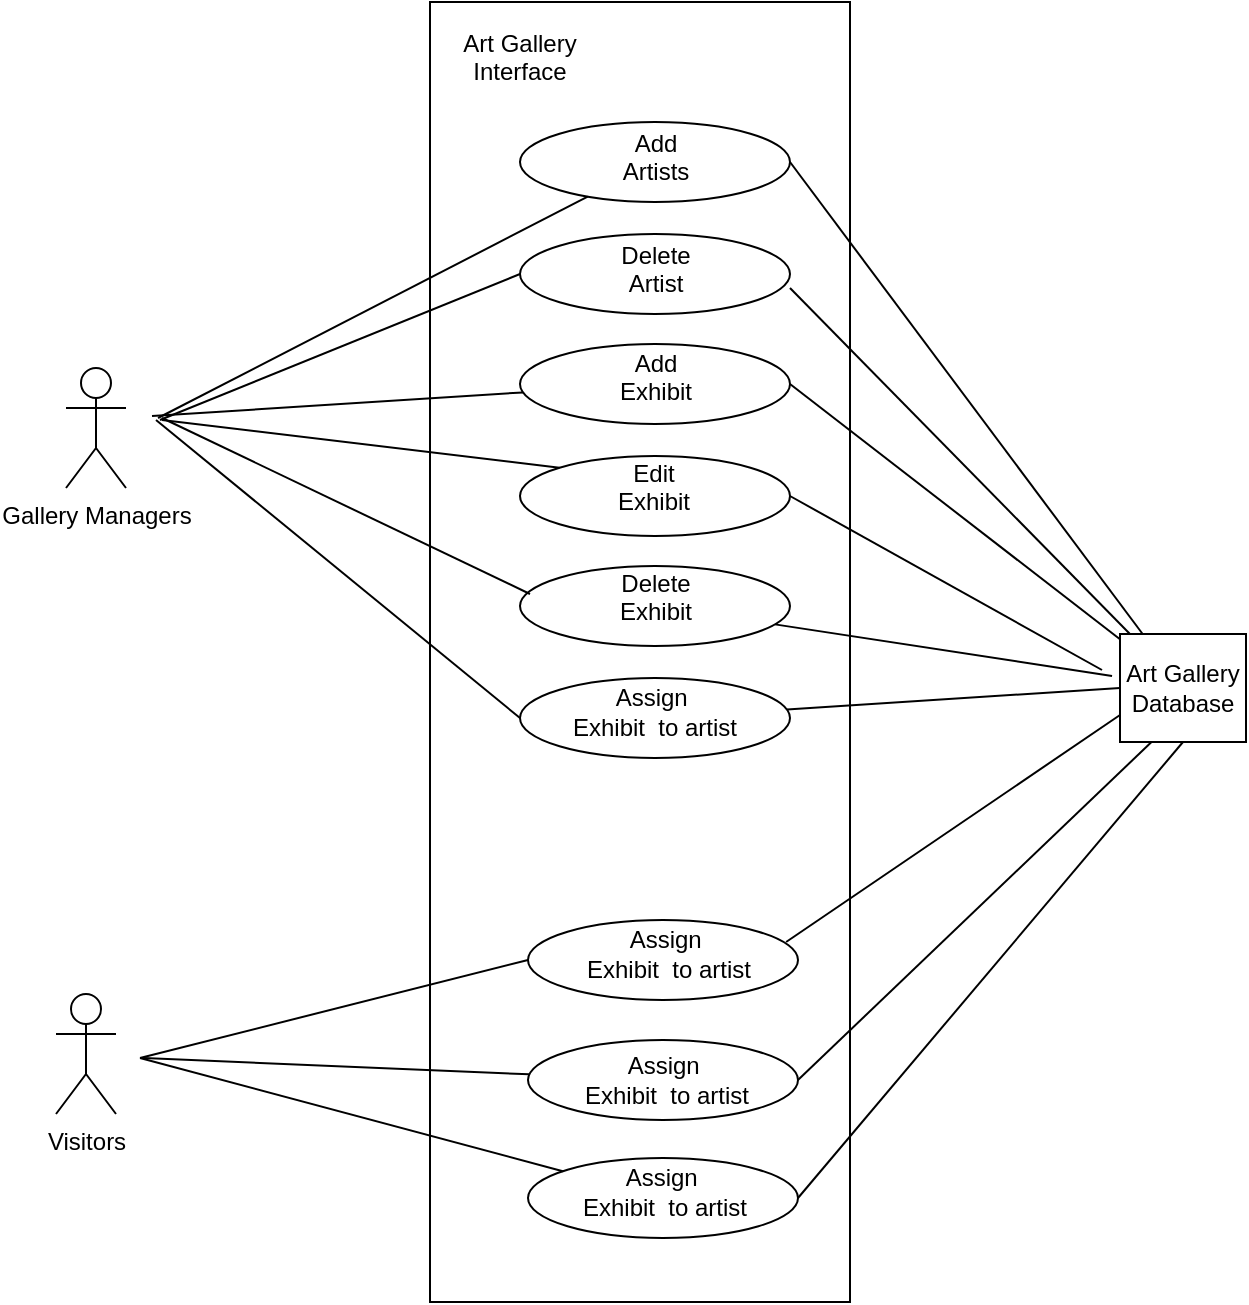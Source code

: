 <mxfile version="10.7.1" type="github"><diagram id="o2R60M3dFdm1OrFhd-DO" name="Page-1"><mxGraphModel dx="742" dy="396" grid="1" gridSize="1" guides="1" tooltips="1" connect="1" arrows="1" fold="1" page="1" pageScale="1" pageWidth="827" pageHeight="1169" math="0" shadow="0"><root><mxCell id="0"/><mxCell id="1" parent="0"/><mxCell id="hkeQFP-Du1jsbsgkTqNg-11" value="" style="verticalLabelPosition=bottom;verticalAlign=top;html=1;shape=mxgraph.basic.rect;fillColor=#ffffff;fillColor2=none;strokeColor=#000000;strokeWidth=1;size=20;indent=5;" parent="1" vertex="1"><mxGeometry x="260" y="160" width="210" height="650" as="geometry"/></mxCell><mxCell id="hkeQFP-Du1jsbsgkTqNg-1" value="Gallery Managers&lt;br&gt;&lt;br&gt;" style="shape=umlActor;verticalLabelPosition=bottom;labelBackgroundColor=#ffffff;verticalAlign=top;html=1;outlineConnect=0;" parent="1" vertex="1"><mxGeometry x="78" y="343" width="30" height="60" as="geometry"/></mxCell><mxCell id="hkeQFP-Du1jsbsgkTqNg-5" value="Visitors&lt;br&gt;&lt;br&gt;" style="shape=umlActor;verticalLabelPosition=bottom;labelBackgroundColor=#ffffff;verticalAlign=top;html=1;outlineConnect=0;" parent="1" vertex="1"><mxGeometry x="73" y="656" width="30" height="60" as="geometry"/></mxCell><mxCell id="hkeQFP-Du1jsbsgkTqNg-9" value="Art Gallery Interface&lt;br&gt;&lt;br&gt;" style="text;html=1;strokeColor=none;fillColor=none;align=center;verticalAlign=middle;whiteSpace=wrap;rounded=0;" parent="1" vertex="1"><mxGeometry x="265" y="170" width="80" height="50" as="geometry"/></mxCell><mxCell id="hkeQFP-Du1jsbsgkTqNg-10" value="" style="ellipse;whiteSpace=wrap;html=1;" parent="1" vertex="1"><mxGeometry x="305" y="220" width="135" height="40" as="geometry"/></mxCell><mxCell id="hkeQFP-Du1jsbsgkTqNg-13" value="Add&lt;br&gt;Artists&lt;br&gt;&lt;br&gt;" style="text;html=1;strokeColor=none;fillColor=none;align=center;verticalAlign=middle;whiteSpace=wrap;rounded=0;" parent="1" vertex="1"><mxGeometry x="352.5" y="235" width="40" height="20" as="geometry"/></mxCell><mxCell id="hkeQFP-Du1jsbsgkTqNg-19" value="" style="ellipse;whiteSpace=wrap;html=1;" parent="1" vertex="1"><mxGeometry x="305" y="276" width="135" height="40" as="geometry"/></mxCell><mxCell id="hkeQFP-Du1jsbsgkTqNg-20" value="Delete&lt;br&gt;Artist&lt;br&gt;&lt;br&gt;" style="text;html=1;strokeColor=none;fillColor=none;align=center;verticalAlign=middle;whiteSpace=wrap;rounded=0;" parent="1" vertex="1"><mxGeometry x="352.5" y="291" width="40" height="20" as="geometry"/></mxCell><mxCell id="hkeQFP-Du1jsbsgkTqNg-21" value="" style="ellipse;whiteSpace=wrap;html=1;" parent="1" vertex="1"><mxGeometry x="305" y="331" width="135" height="40" as="geometry"/></mxCell><mxCell id="hkeQFP-Du1jsbsgkTqNg-22" value="Add Exhibit&lt;br&gt;&lt;br&gt;" style="text;html=1;strokeColor=none;fillColor=none;align=center;verticalAlign=middle;whiteSpace=wrap;rounded=0;" parent="1" vertex="1"><mxGeometry x="352.5" y="345" width="40" height="20" as="geometry"/></mxCell><mxCell id="hkeQFP-Du1jsbsgkTqNg-23" value="" style="ellipse;whiteSpace=wrap;html=1;" parent="1" vertex="1"><mxGeometry x="305" y="387" width="135" height="40" as="geometry"/></mxCell><mxCell id="hkeQFP-Du1jsbsgkTqNg-24" value="Edit Exhibit&lt;br&gt;&lt;br&gt;" style="text;html=1;strokeColor=none;fillColor=none;align=center;verticalAlign=middle;whiteSpace=wrap;rounded=0;" parent="1" vertex="1"><mxGeometry x="352" y="400" width="40" height="20" as="geometry"/></mxCell><mxCell id="hkeQFP-Du1jsbsgkTqNg-25" value="" style="ellipse;whiteSpace=wrap;html=1;" parent="1" vertex="1"><mxGeometry x="305" y="442" width="135" height="40" as="geometry"/></mxCell><mxCell id="hkeQFP-Du1jsbsgkTqNg-26" value="Delete&lt;br&gt;Exhibit&lt;br&gt;&lt;br&gt;" style="text;html=1;strokeColor=none;fillColor=none;align=center;verticalAlign=middle;whiteSpace=wrap;rounded=0;" parent="1" vertex="1"><mxGeometry x="352.5" y="455" width="40" height="20" as="geometry"/></mxCell><mxCell id="hkeQFP-Du1jsbsgkTqNg-27" value="" style="ellipse;whiteSpace=wrap;html=1;" parent="1" vertex="1"><mxGeometry x="305" y="498" width="135" height="40" as="geometry"/></mxCell><mxCell id="hkeQFP-Du1jsbsgkTqNg-28" value="Assign&amp;nbsp;&lt;br&gt;Exhibit &amp;nbsp;to&amp;nbsp;artist&lt;br&gt;" style="text;html=1;strokeColor=none;fillColor=none;align=center;verticalAlign=middle;whiteSpace=wrap;rounded=0;" parent="1" vertex="1"><mxGeometry x="330" y="494" width="85" height="42" as="geometry"/></mxCell><mxCell id="hkeQFP-Du1jsbsgkTqNg-31" value="" style="ellipse;whiteSpace=wrap;html=1;" parent="1" vertex="1"><mxGeometry x="309" y="619" width="135" height="40" as="geometry"/></mxCell><mxCell id="hkeQFP-Du1jsbsgkTqNg-32" value="Assign&amp;nbsp;&lt;br&gt;Exhibit &amp;nbsp;to&amp;nbsp;artist&lt;br&gt;" style="text;html=1;strokeColor=none;fillColor=none;align=center;verticalAlign=middle;whiteSpace=wrap;rounded=0;" parent="1" vertex="1"><mxGeometry x="337" y="615" width="85" height="42" as="geometry"/></mxCell><mxCell id="hkeQFP-Du1jsbsgkTqNg-33" value="" style="ellipse;whiteSpace=wrap;html=1;" parent="1" vertex="1"><mxGeometry x="309" y="679" width="135" height="40" as="geometry"/></mxCell><mxCell id="hkeQFP-Du1jsbsgkTqNg-34" value="Assign&amp;nbsp;&lt;br&gt;Exhibit &amp;nbsp;to&amp;nbsp;artist&lt;br&gt;" style="text;html=1;strokeColor=none;fillColor=none;align=center;verticalAlign=middle;whiteSpace=wrap;rounded=0;" parent="1" vertex="1"><mxGeometry x="336" y="678" width="85" height="42" as="geometry"/></mxCell><mxCell id="hkeQFP-Du1jsbsgkTqNg-35" value="" style="ellipse;whiteSpace=wrap;html=1;" parent="1" vertex="1"><mxGeometry x="309" y="738" width="135" height="40" as="geometry"/></mxCell><mxCell id="hkeQFP-Du1jsbsgkTqNg-36" value="Assign&amp;nbsp;&lt;br&gt;Exhibit &amp;nbsp;to&amp;nbsp;artist&lt;br&gt;" style="text;html=1;strokeColor=none;fillColor=none;align=center;verticalAlign=middle;whiteSpace=wrap;rounded=0;" parent="1" vertex="1"><mxGeometry x="335" y="734" width="85" height="42" as="geometry"/></mxCell><mxCell id="hkeQFP-Du1jsbsgkTqNg-37" value="Art Gallery&lt;br&gt;Database&lt;br&gt;" style="text;html=1;strokeColor=#000000;fillColor=none;align=center;verticalAlign=middle;whiteSpace=wrap;rounded=0;" parent="1" vertex="1"><mxGeometry x="605" y="476" width="63" height="54" as="geometry"/></mxCell><mxCell id="hkeQFP-Du1jsbsgkTqNg-40" value="" style="endArrow=none;html=1;" parent="1" target="hkeQFP-Du1jsbsgkTqNg-10" edge="1"><mxGeometry width="50" height="50" relative="1" as="geometry"><mxPoint x="124" y="368" as="sourcePoint"/><mxPoint x="228" y="277" as="targetPoint"/></mxGeometry></mxCell><mxCell id="hkeQFP-Du1jsbsgkTqNg-42" value="" style="endArrow=none;html=1;" parent="1" target="hkeQFP-Du1jsbsgkTqNg-21" edge="1"><mxGeometry width="50" height="50" relative="1" as="geometry"><mxPoint x="121" y="367" as="sourcePoint"/><mxPoint x="181" y="363" as="targetPoint"/></mxGeometry></mxCell><mxCell id="hkeQFP-Du1jsbsgkTqNg-43" value="" style="endArrow=none;html=1;entryX=0;entryY=0;entryDx=0;entryDy=0;" parent="1" target="hkeQFP-Du1jsbsgkTqNg-23" edge="1"><mxGeometry width="50" height="50" relative="1" as="geometry"><mxPoint x="126" y="369" as="sourcePoint"/><mxPoint x="156" y="333" as="targetPoint"/></mxGeometry></mxCell><mxCell id="hkeQFP-Du1jsbsgkTqNg-44" value="" style="endArrow=none;html=1;entryX=0.037;entryY=0.35;entryDx=0;entryDy=0;entryPerimeter=0;" parent="1" target="hkeQFP-Du1jsbsgkTqNg-25" edge="1"><mxGeometry width="50" height="50" relative="1" as="geometry"><mxPoint x="126" y="368" as="sourcePoint"/><mxPoint x="207" y="401" as="targetPoint"/></mxGeometry></mxCell><mxCell id="hkeQFP-Du1jsbsgkTqNg-45" value="" style="endArrow=none;html=1;entryX=0;entryY=0.5;entryDx=0;entryDy=0;" parent="1" target="hkeQFP-Du1jsbsgkTqNg-27" edge="1"><mxGeometry width="50" height="50" relative="1" as="geometry"><mxPoint x="123" y="369" as="sourcePoint"/><mxPoint x="216" y="416" as="targetPoint"/></mxGeometry></mxCell><mxCell id="hkeQFP-Du1jsbsgkTqNg-46" value="" style="endArrow=none;html=1;entryX=0;entryY=0.5;entryDx=0;entryDy=0;" parent="1" target="hkeQFP-Du1jsbsgkTqNg-19" edge="1"><mxGeometry width="50" height="50" relative="1" as="geometry"><mxPoint x="125" y="369" as="sourcePoint"/><mxPoint x="175" y="319" as="targetPoint"/></mxGeometry></mxCell><mxCell id="hkeQFP-Du1jsbsgkTqNg-47" value="" style="endArrow=none;html=1;entryX=0;entryY=0.5;entryDx=0;entryDy=0;" parent="1" target="hkeQFP-Du1jsbsgkTqNg-31" edge="1"><mxGeometry width="50" height="50" relative="1" as="geometry"><mxPoint x="115" y="688" as="sourcePoint"/><mxPoint x="165" y="638" as="targetPoint"/></mxGeometry></mxCell><mxCell id="hkeQFP-Du1jsbsgkTqNg-48" value="" style="endArrow=none;html=1;" parent="1" target="hkeQFP-Du1jsbsgkTqNg-33" edge="1"><mxGeometry width="50" height="50" relative="1" as="geometry"><mxPoint x="117" y="688" as="sourcePoint"/><mxPoint x="167" y="638" as="targetPoint"/></mxGeometry></mxCell><mxCell id="hkeQFP-Du1jsbsgkTqNg-49" value="" style="endArrow=none;html=1;" parent="1" target="hkeQFP-Du1jsbsgkTqNg-35" edge="1"><mxGeometry width="50" height="50" relative="1" as="geometry"><mxPoint x="115" y="688" as="sourcePoint"/><mxPoint x="165" y="638" as="targetPoint"/></mxGeometry></mxCell><mxCell id="hkeQFP-Du1jsbsgkTqNg-50" value="" style="endArrow=none;html=1;fontFamily=Helvetica;fontSize=11;fontColor=#000000;align=center;strokeColor=#000000;exitX=1;exitY=0.5;exitDx=0;exitDy=0;" parent="1" source="hkeQFP-Du1jsbsgkTqNg-10" target="hkeQFP-Du1jsbsgkTqNg-37" edge="1"><mxGeometry width="50" height="50" relative="1" as="geometry"><mxPoint x="489" y="239" as="sourcePoint"/><mxPoint x="539" y="189" as="targetPoint"/></mxGeometry></mxCell><mxCell id="hkeQFP-Du1jsbsgkTqNg-51" value="" style="endArrow=none;html=1;exitX=1;exitY=0.675;exitDx=0;exitDy=0;exitPerimeter=0;" parent="1" source="hkeQFP-Du1jsbsgkTqNg-19" target="hkeQFP-Du1jsbsgkTqNg-37" edge="1"><mxGeometry width="50" height="50" relative="1" as="geometry"><mxPoint x="533" y="327" as="sourcePoint"/><mxPoint x="583" y="277" as="targetPoint"/></mxGeometry></mxCell><mxCell id="hkeQFP-Du1jsbsgkTqNg-52" value="" style="endArrow=none;html=1;exitX=1;exitY=0.5;exitDx=0;exitDy=0;" parent="1" source="hkeQFP-Du1jsbsgkTqNg-21" target="hkeQFP-Du1jsbsgkTqNg-37" edge="1"><mxGeometry width="50" height="50" relative="1" as="geometry"><mxPoint x="530" y="315" as="sourcePoint"/><mxPoint x="580" y="265" as="targetPoint"/></mxGeometry></mxCell><mxCell id="hkeQFP-Du1jsbsgkTqNg-53" value="" style="endArrow=none;html=1;exitX=1;exitY=0.5;exitDx=0;exitDy=0;" parent="1" source="hkeQFP-Du1jsbsgkTqNg-23" edge="1"><mxGeometry width="50" height="50" relative="1" as="geometry"><mxPoint x="553" y="440" as="sourcePoint"/><mxPoint x="596" y="494" as="targetPoint"/></mxGeometry></mxCell><mxCell id="hkeQFP-Du1jsbsgkTqNg-54" value="" style="endArrow=none;html=1;entryX=-0.063;entryY=0.389;entryDx=0;entryDy=0;entryPerimeter=0;" parent="1" source="hkeQFP-Du1jsbsgkTqNg-25" target="hkeQFP-Du1jsbsgkTqNg-37" edge="1"><mxGeometry width="50" height="50" relative="1" as="geometry"><mxPoint x="524" y="501" as="sourcePoint"/><mxPoint x="574" y="451" as="targetPoint"/></mxGeometry></mxCell><mxCell id="hkeQFP-Du1jsbsgkTqNg-55" value="" style="endArrow=none;html=1;entryX=0;entryY=0.5;entryDx=0;entryDy=0;" parent="1" source="hkeQFP-Du1jsbsgkTqNg-27" target="hkeQFP-Du1jsbsgkTqNg-37" edge="1"><mxGeometry width="50" height="50" relative="1" as="geometry"><mxPoint x="495" y="570" as="sourcePoint"/><mxPoint x="545" y="520" as="targetPoint"/></mxGeometry></mxCell><mxCell id="hkeQFP-Du1jsbsgkTqNg-56" value="" style="endArrow=none;html=1;fontFamily=Helvetica;fontSize=11;fontColor=#000000;align=center;strokeColor=#000000;exitX=0.956;exitY=0.275;exitDx=0;exitDy=0;exitPerimeter=0;entryX=0;entryY=0.75;entryDx=0;entryDy=0;" parent="1" source="hkeQFP-Du1jsbsgkTqNg-31" target="hkeQFP-Du1jsbsgkTqNg-37" edge="1"><mxGeometry width="50" height="50" relative="1" as="geometry"><mxPoint x="499" y="603" as="sourcePoint"/><mxPoint x="549" y="553" as="targetPoint"/></mxGeometry></mxCell><mxCell id="hkeQFP-Du1jsbsgkTqNg-58" value="" style="endArrow=none;html=1;exitX=1;exitY=0.5;exitDx=0;exitDy=0;entryX=0.25;entryY=1;entryDx=0;entryDy=0;" parent="1" source="hkeQFP-Du1jsbsgkTqNg-33" target="hkeQFP-Du1jsbsgkTqNg-37" edge="1"><mxGeometry width="50" height="50" relative="1" as="geometry"><mxPoint x="532" y="663" as="sourcePoint"/><mxPoint x="582" y="613" as="targetPoint"/></mxGeometry></mxCell><mxCell id="hkeQFP-Du1jsbsgkTqNg-59" value="" style="endArrow=none;html=1;exitX=1;exitY=0.5;exitDx=0;exitDy=0;entryX=0.5;entryY=1;entryDx=0;entryDy=0;" parent="1" source="hkeQFP-Du1jsbsgkTqNg-35" target="hkeQFP-Du1jsbsgkTqNg-37" edge="1"><mxGeometry width="50" height="50" relative="1" as="geometry"><mxPoint x="565" y="747" as="sourcePoint"/><mxPoint x="615" y="697" as="targetPoint"/></mxGeometry></mxCell></root></mxGraphModel></diagram></mxfile>